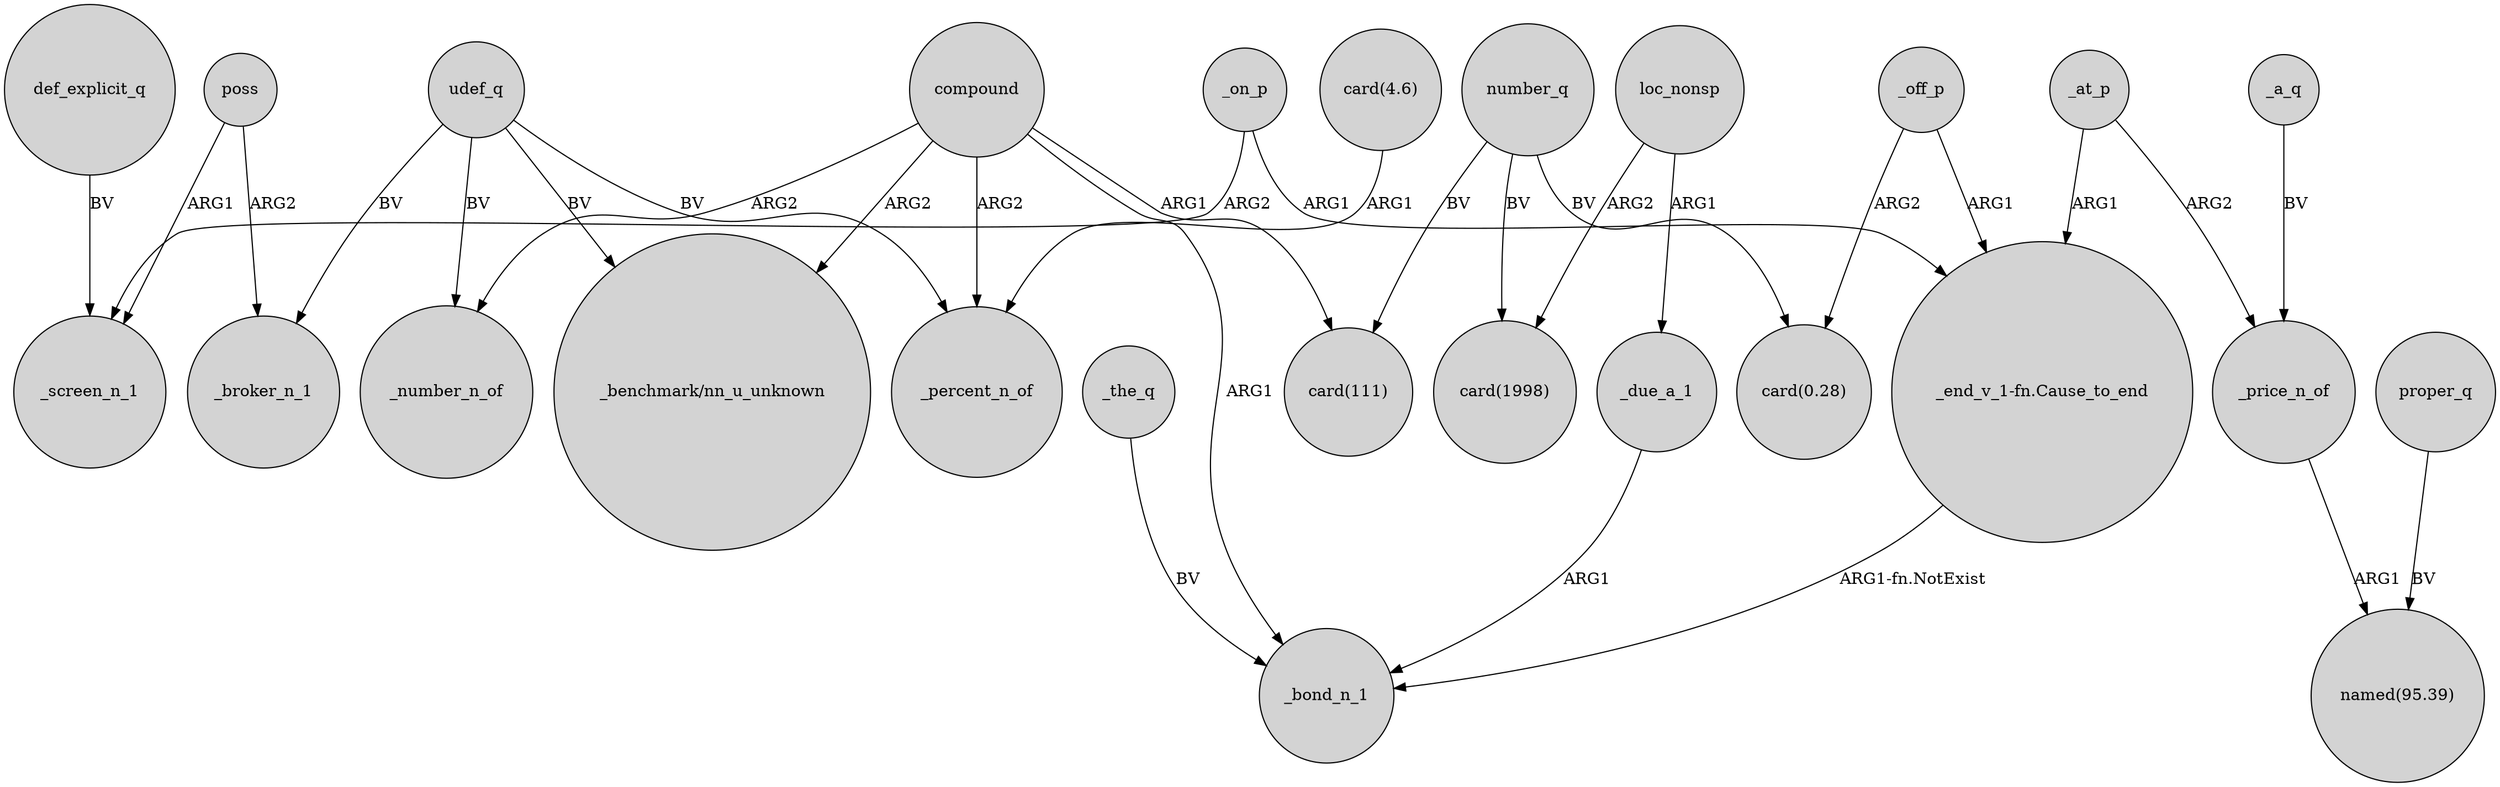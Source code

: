digraph {
	node [shape=circle style=filled]
	_due_a_1 -> _bond_n_1 [label=ARG1]
	_price_n_of -> "named(95.39)" [label=ARG1]
	udef_q -> _number_n_of [label=BV]
	poss -> _broker_n_1 [label=ARG2]
	"_end_v_1-fn.Cause_to_end" -> _bond_n_1 [label="ARG1-fn.NotExist"]
	_on_p -> "_end_v_1-fn.Cause_to_end" [label=ARG1]
	poss -> _screen_n_1 [label=ARG1]
	compound -> _bond_n_1 [label=ARG1]
	number_q -> "card(1998)" [label=BV]
	loc_nonsp -> "card(1998)" [label=ARG2]
	udef_q -> "_benchmark/nn_u_unknown" [label=BV]
	compound -> "card(111)" [label=ARG1]
	compound -> _percent_n_of [label=ARG2]
	loc_nonsp -> _due_a_1 [label=ARG1]
	def_explicit_q -> _screen_n_1 [label=BV]
	proper_q -> "named(95.39)" [label=BV]
	compound -> "_benchmark/nn_u_unknown" [label=ARG2]
	_the_q -> _bond_n_1 [label=BV]
	_off_p -> "_end_v_1-fn.Cause_to_end" [label=ARG1]
	number_q -> "card(111)" [label=BV]
	"card(4.6)" -> _percent_n_of [label=ARG1]
	number_q -> "card(0.28)" [label=BV]
	_off_p -> "card(0.28)" [label=ARG2]
	_at_p -> "_end_v_1-fn.Cause_to_end" [label=ARG1]
	compound -> _number_n_of [label=ARG2]
	udef_q -> _percent_n_of [label=BV]
	_at_p -> _price_n_of [label=ARG2]
	udef_q -> _broker_n_1 [label=BV]
	_a_q -> _price_n_of [label=BV]
	_on_p -> _screen_n_1 [label=ARG2]
}
